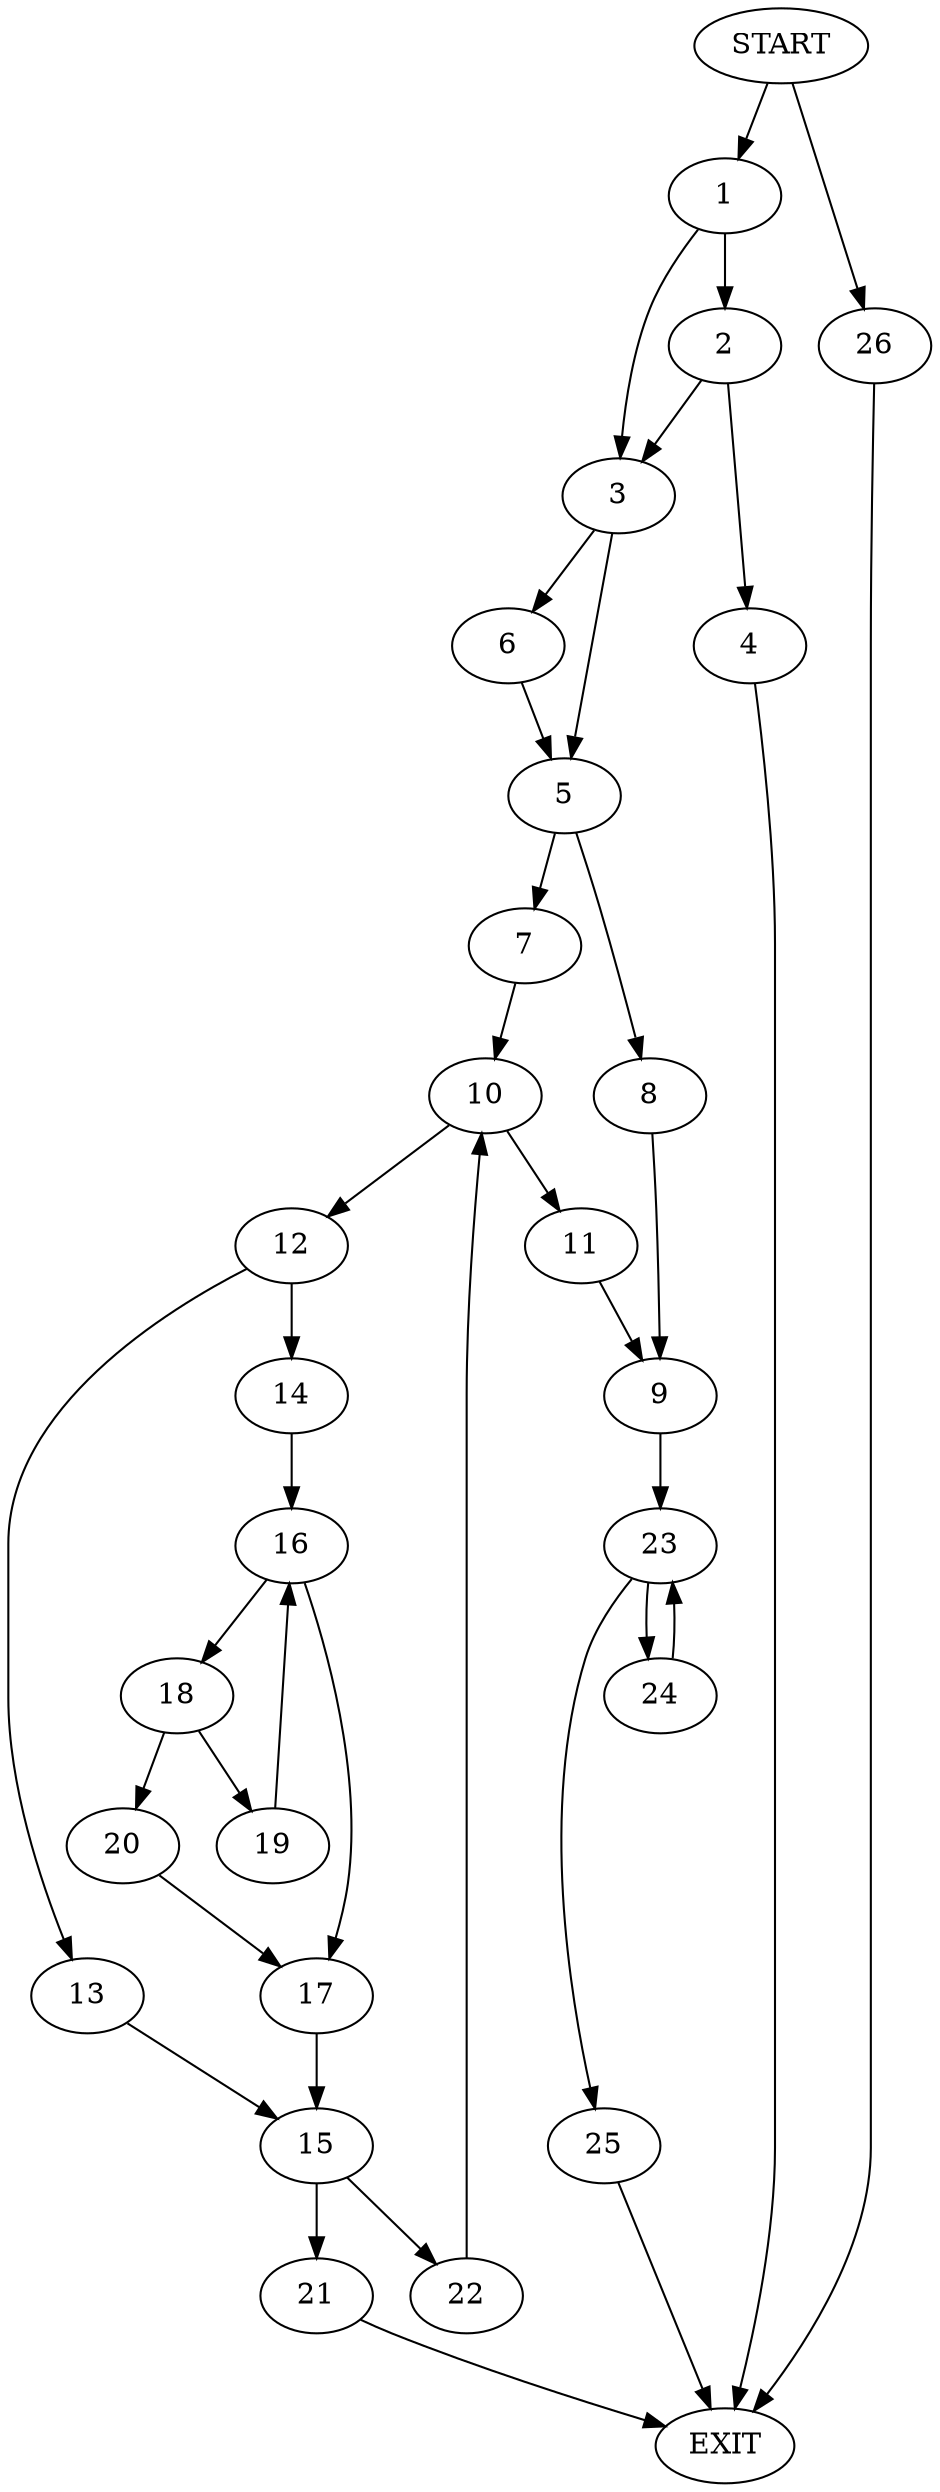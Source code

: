 digraph {
0 [label="START"]
27 [label="EXIT"]
0 -> 1
1 -> 2
1 -> 3
2 -> 3
2 -> 4
3 -> 5
3 -> 6
4 -> 27
5 -> 7
5 -> 8
6 -> 5
8 -> 9
7 -> 10
10 -> 11
10 -> 12
12 -> 13
12 -> 14
11 -> 9
13 -> 15
14 -> 16
16 -> 17
16 -> 18
18 -> 19
18 -> 20
17 -> 15
20 -> 17
19 -> 16
15 -> 21
15 -> 22
22 -> 10
21 -> 27
9 -> 23
23 -> 24
23 -> 25
24 -> 23
25 -> 27
0 -> 26
26 -> 27
}

